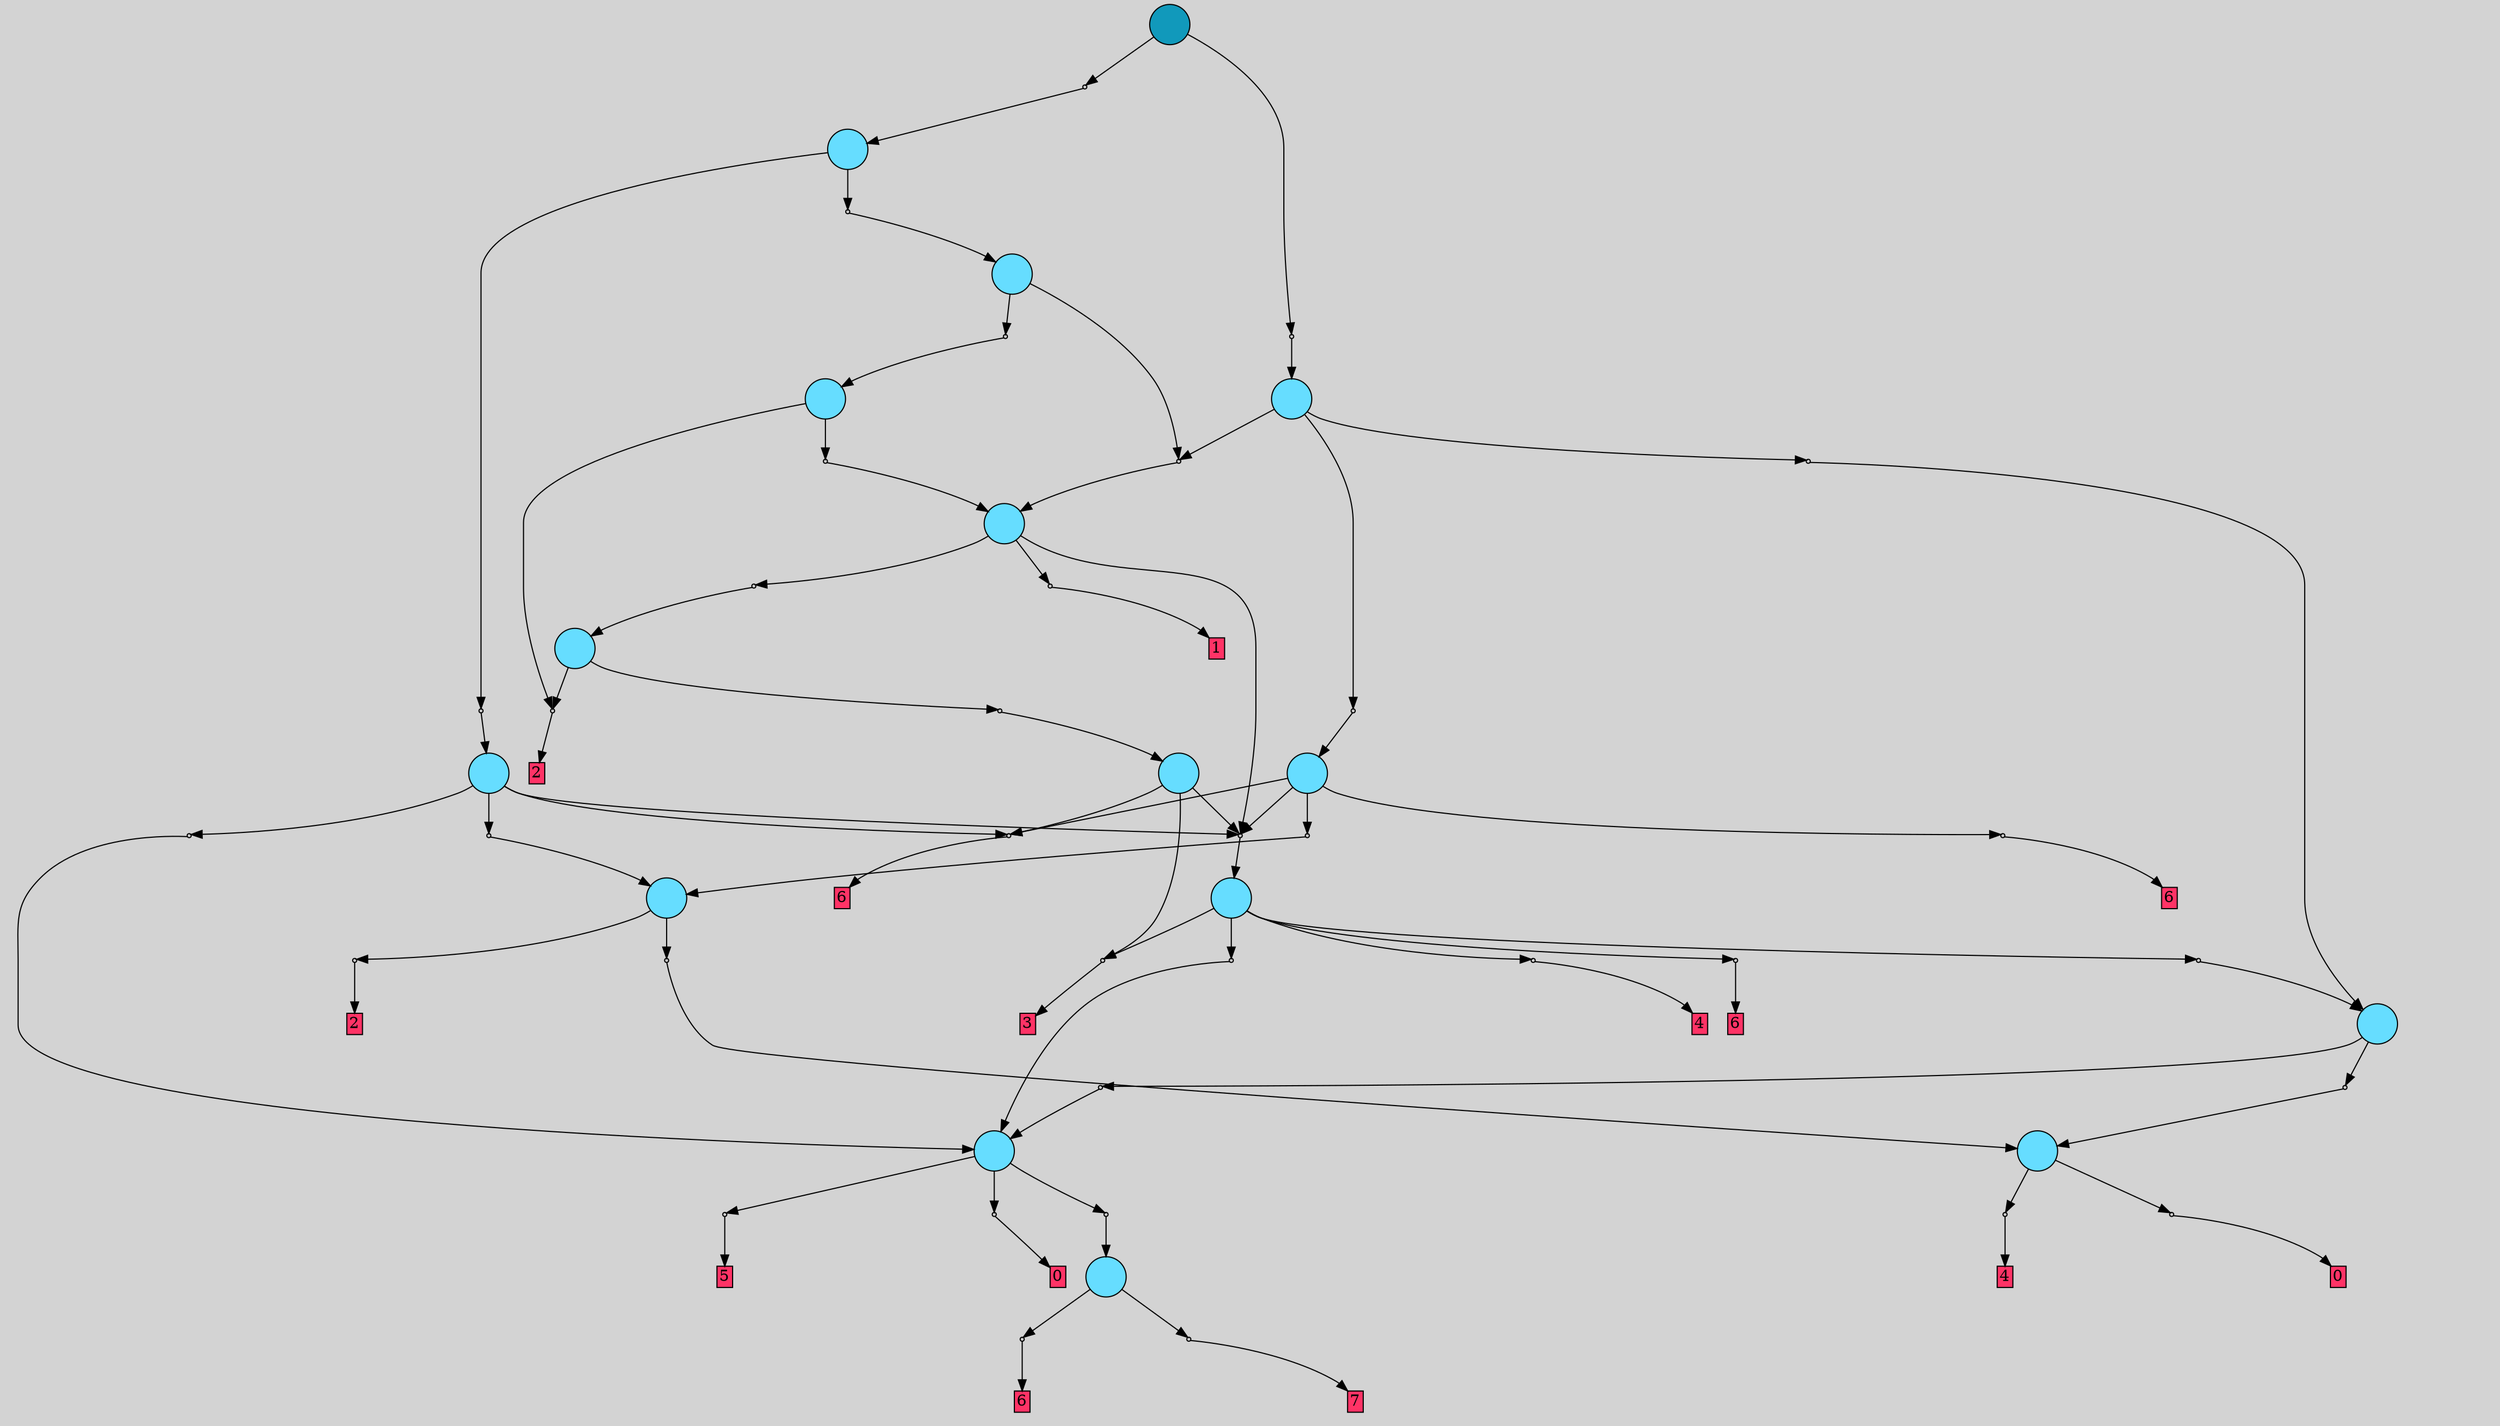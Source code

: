 // File exported with GEGELATI v1.3.1
// On the 2024-04-12 16:07:44
// With the File::TPGGraphDotExporter
digraph{
	graph[pad = "0.212, 0.055" bgcolor = lightgray]
	node[shape=circle style = filled label = ""]
		T0 [fillcolor="#66ddff"]
		T1 [fillcolor="#66ddff"]
		T2 [fillcolor="#66ddff"]
		T3 [fillcolor="#66ddff"]
		T4 [fillcolor="#66ddff"]
		T5 [fillcolor="#66ddff"]
		T6 [fillcolor="#66ddff"]
		T7 [fillcolor="#66ddff"]
		T8 [fillcolor="#66ddff"]
		T9 [fillcolor="#66ddff"]
		T10 [fillcolor="#66ddff"]
		T11 [fillcolor="#66ddff"]
		T12 [fillcolor="#66ddff"]
		T13 [fillcolor="#66ddff"]
		T14 [fillcolor="#66ddff"]
		T15 [fillcolor="#1199bb"]
		P0 [fillcolor="#cccccc" shape=point] //
		I0 [shape=box style=invis label="5|0&1|6#0|4#0|4#0|7#1|1#1|1&#92;n"]
		P0 -> I0[style=invis]
		A0 [fillcolor="#ff3366" shape=box margin=0.03 width=0 height=0 label="6"]
		T0 -> P0 -> A0
		P1 [fillcolor="#cccccc" shape=point] //
		I1 [shape=box style=invis label="5|0&4|2#3|6#3|7#0|1#3|1#0|1&#92;n"]
		P1 -> I1[style=invis]
		A1 [fillcolor="#ff3366" shape=box margin=0.03 width=0 height=0 label="7"]
		T0 -> P1 -> A1
		P2 [fillcolor="#cccccc" shape=point] //
		I2 [shape=box style=invis label="0|0&3|4#1|6#0|7#4|4#0|2#4|0&#92;n"]
		P2 -> I2[style=invis]
		T1 -> P2 -> T0
		P3 [fillcolor="#cccccc" shape=point] //
		I3 [shape=box style=invis label="0|0&0|1#2|0#4|6#0|1#0|7#4|0&#92;n"]
		P3 -> I3[style=invis]
		A2 [fillcolor="#ff3366" shape=box margin=0.03 width=0 height=0 label="5"]
		T1 -> P3 -> A2
		P4 [fillcolor="#cccccc" shape=point] //
		I4 [shape=box style=invis label="3|0&3|1#4|6#4|3#4|2#1|0#4|7&#92;n"]
		P4 -> I4[style=invis]
		A3 [fillcolor="#ff3366" shape=box margin=0.03 width=0 height=0 label="0"]
		T1 -> P4 -> A3
		P5 [fillcolor="#cccccc" shape=point] //
		I5 [shape=box style=invis label="2|0&1|0#4|0#1|2#0|2#3|4#3|4&#92;n"]
		P5 -> I5[style=invis]
		A4 [fillcolor="#ff3366" shape=box margin=0.03 width=0 height=0 label="4"]
		T2 -> P5 -> A4
		P6 [fillcolor="#cccccc" shape=point] //
		I6 [shape=box style=invis label="7|0&4|3#3|1#4|7#2|0#4|3#1|0&#92;n"]
		P6 -> I6[style=invis]
		A5 [fillcolor="#ff3366" shape=box margin=0.03 width=0 height=0 label="0"]
		T2 -> P6 -> A5
		P7 [fillcolor="#cccccc" shape=point] //
		I7 [shape=box style=invis label="2|0&4|6#3|4#1|3#0|4#0|6#4|3&#92;n"]
		P7 -> I7[style=invis]
		T3 -> P7 -> T1
		P8 [fillcolor="#cccccc" shape=point] //
		I8 [shape=box style=invis label="1|3&0|7#0|4#0|0#0|0#1|2#2|7&#92;n4|0&3|1#0|3#0|6#2|1#2|4#0|4&#92;n"]
		P8 -> I8[style=invis]
		T3 -> P8 -> T2
		P9 [fillcolor="#cccccc" shape=point] //
		I9 [shape=box style=invis label="1|5&3|6#4|2#1|5#0|0#3|0#2|3&#92;n4|0&0|5#3|4#2|2#1|4#2|7#0|0&#92;n"]
		P9 -> I9[style=invis]
		T4 -> P9 -> T3
		P10 [fillcolor="#cccccc" shape=point] //
		I10 [shape=box style=invis label="6|0&3|5#1|7#3|0#1|5#0|7#1|3&#92;n"]
		P10 -> I10[style=invis]
		A6 [fillcolor="#ff3366" shape=box margin=0.03 width=0 height=0 label="3"]
		T4 -> P10 -> A6
		P11 [fillcolor="#cccccc" shape=point] //
		I11 [shape=box style=invis label="2|0&3|7#4|2#3|1#0|7#2|1#1|3&#92;n"]
		P11 -> I11[style=invis]
		A7 [fillcolor="#ff3366" shape=box margin=0.03 width=0 height=0 label="6"]
		T4 -> P11 -> A7
		P12 [fillcolor="#cccccc" shape=point] //
		I12 [shape=box style=invis label="2|0&4|6#3|4#1|3#0|4#0|6#4|3&#92;n"]
		P12 -> I12[style=invis]
		T4 -> P12 -> T1
		P13 [fillcolor="#cccccc" shape=point] //
		I13 [shape=box style=invis label="2|0&1|3#2|2#0|5#0|6#1|2#0|2&#92;n"]
		P13 -> I13[style=invis]
		A8 [fillcolor="#ff3366" shape=box margin=0.03 width=0 height=0 label="4"]
		T4 -> P13 -> A8
		P14 [fillcolor="#cccccc" shape=point] //
		I14 [shape=box style=invis label="2|0&3|2#4|6#2|4#3|5#3|1#1|6&#92;n"]
		P14 -> I14[style=invis]
		A9 [fillcolor="#ff3366" shape=box margin=0.03 width=0 height=0 label="2"]
		T5 -> P14 -> A9
		P15 [fillcolor="#cccccc" shape=point] //
		I15 [shape=box style=invis label="7|0&3|0#0|3#3|0#1|6#4|6#4|7&#92;n"]
		P15 -> I15[style=invis]
		T5 -> P15 -> T2
		P16 [fillcolor="#cccccc" shape=point] //
		I16 [shape=box style=invis label="0|0&4|3#4|4#2|4#3|4#0|2#4|3&#92;n"]
		P16 -> I16[style=invis]
		A10 [fillcolor="#ff3366" shape=box margin=0.03 width=0 height=0 label="6"]
		T6 -> P16 -> A10
		P17 [fillcolor="#cccccc" shape=point] //
		I17 [shape=box style=invis label="2|0&3|2#4|6#2|4#3|5#3|1#1|6&#92;n"]
		P17 -> I17[style=invis]
		T6 -> P17 -> T4
		T6 -> P10
		T7 -> P16
		P18 [fillcolor="#cccccc" shape=point] //
		I18 [shape=box style=invis label="6|0&3|5#1|7#3|0#1|5#0|7#3|3&#92;n"]
		P18 -> I18[style=invis]
		T7 -> P18 -> T5
		T7 -> P17
		P19 [fillcolor="#cccccc" shape=point] //
		I19 [shape=box style=invis label="0|0&4|2#4|4#2|4#3|4#0|2#4|3&#92;n"]
		P19 -> I19[style=invis]
		A11 [fillcolor="#ff3366" shape=box margin=0.03 width=0 height=0 label="6"]
		T7 -> P19 -> A11
		P20 [fillcolor="#cccccc" shape=point] //
		I20 [shape=box style=invis label="2|0&3|6#4|6#4|4#3|5#3|1#1|6&#92;n"]
		P20 -> I20[style=invis]
		T8 -> P20 -> T6
		P21 [fillcolor="#cccccc" shape=point] //
		I21 [shape=box style=invis label="6|0&3|5#3|1#2|7#3|0#0|7#4|1&#92;n"]
		P21 -> I21[style=invis]
		A12 [fillcolor="#ff3366" shape=box margin=0.03 width=0 height=0 label="2"]
		T8 -> P21 -> A12
		T9 -> P16
		P22 [fillcolor="#cccccc" shape=point] //
		I22 [shape=box style=invis label="6|0&3|5#1|7#3|0#1|5#0|7#1|3&#92;n"]
		P22 -> I22[style=invis]
		T9 -> P22 -> T5
		P23 [fillcolor="#cccccc" shape=point] //
		I23 [shape=box style=invis label="2|0&4|6#3|4#1|3#0|4#0|6#4|3&#92;n"]
		P23 -> I23[style=invis]
		T9 -> P23 -> T1
		T9 -> P17
		P24 [fillcolor="#cccccc" shape=point] //
		I24 [shape=box style=invis label="2|0&3|6#4|6#4|7#3|5#3|1#1|6&#92;n"]
		P24 -> I24[style=invis]
		T10 -> P24 -> T8
		T10 -> P17
		P25 [fillcolor="#cccccc" shape=point] //
		I25 [shape=box style=invis label="0|0&4|6#2|4#1|6#4|5#0|0#3|3&#92;n"]
		P25 -> I25[style=invis]
		A13 [fillcolor="#ff3366" shape=box margin=0.03 width=0 height=0 label="1"]
		T10 -> P25 -> A13
		P26 [fillcolor="#cccccc" shape=point] //
		I26 [shape=box style=invis label="2|0&4|2#4|3#1|2#3|0#1|6#1|0&#92;n"]
		P26 -> I26[style=invis]
		T11 -> P26 -> T10
		T11 -> P21
		P27 [fillcolor="#cccccc" shape=point] //
		I27 [shape=box style=invis label="6|0&3|4#2|7#1|1#0|3#4|5#0|3&#92;n"]
		P27 -> I27[style=invis]
		T12 -> P27 -> T10
		P28 [fillcolor="#cccccc" shape=point] //
		I28 [shape=box style=invis label="1|0&0|2#4|1#1|2#1|0#1|7#3|0&#92;n"]
		P28 -> I28[style=invis]
		T12 -> P28 -> T11
		P29 [fillcolor="#cccccc" shape=point] //
		I29 [shape=box style=invis label="2|0&3|6#2|6#4|7#3|5#3|1#1|6&#92;n"]
		P29 -> I29[style=invis]
		T13 -> P29 -> T9
		P30 [fillcolor="#cccccc" shape=point] //
		I30 [shape=box style=invis label="7|0&3|2#4|6#2|0#3|5#3|1#1|6&#92;n"]
		P30 -> I30[style=invis]
		T13 -> P30 -> T12
		P31 [fillcolor="#cccccc" shape=point] //
		I31 [shape=box style=invis label="6|0&0|3#2|3#2|1#1|0#3|4#0|0&#92;n"]
		P31 -> I31[style=invis]
		T14 -> P31 -> T3
		P32 [fillcolor="#cccccc" shape=point] //
		I32 [shape=box style=invis label="2|0&3|6#4|6#3|4#3|5#3|1#1|6&#92;n"]
		P32 -> I32[style=invis]
		T14 -> P32 -> T7
		T14 -> P27
		P33 [fillcolor="#cccccc" shape=point] //
		I33 [shape=box style=invis label="7|0&2|7#0|4#1|1#4|1#3|3#1|1&#92;n"]
		P33 -> I33[style=invis]
		T15 -> P33 -> T13
		P34 [fillcolor="#cccccc" shape=point] //
		I34 [shape=box style=invis label="1|0&4|5#4|0#0|2#4|0#2|1#4|7&#92;n"]
		P34 -> I34[style=invis]
		T15 -> P34 -> T14
		{ rank= same T15 }
}
